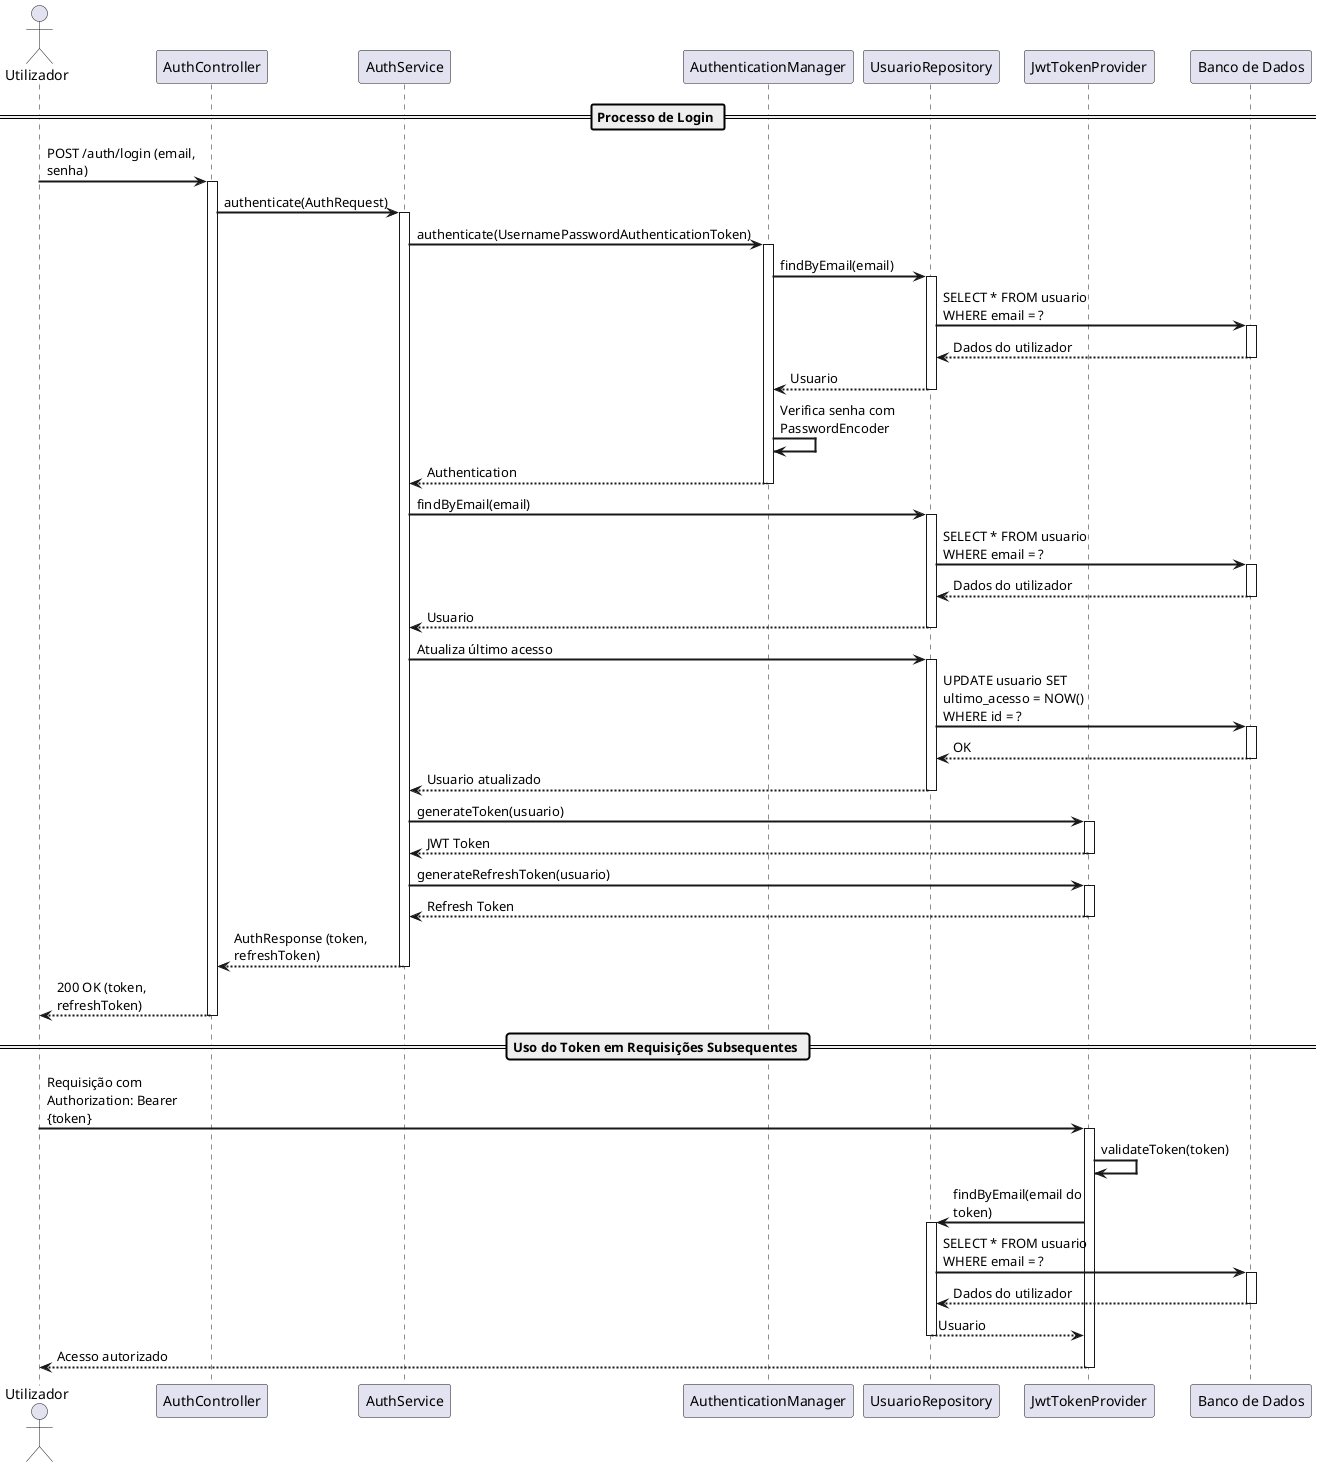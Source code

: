 @startuml Diagrama de Sequência - Processo de Autenticação
skinparam sequenceArrowThickness 2
skinparam roundcorner 5
skinparam maxmessagesize 160

actor "Utilizador" as user
participant "AuthController" as authCtrl
participant "AuthService" as authSrv
participant "AuthenticationManager" as authMgr
participant "UsuarioRepository" as userRepo
participant "JwtTokenProvider" as jwtProvider
participant "Banco de Dados" as db

== Processo de Login ==

user -> authCtrl : POST /auth/login (email, senha)
activate authCtrl

authCtrl -> authSrv : authenticate(AuthRequest)
activate authSrv

authSrv -> authMgr : authenticate(UsernamePasswordAuthenticationToken)
activate authMgr
authMgr -> userRepo : findByEmail(email)
activate userRepo
userRepo -> db : SELECT * FROM usuario WHERE email = ?
activate db
db --> userRepo : Dados do utilizador
deactivate db
userRepo --> authMgr : Usuario
deactivate userRepo

authMgr -> authMgr : Verifica senha com PasswordEncoder
authMgr --> authSrv : Authentication
deactivate authMgr

authSrv -> userRepo : findByEmail(email)
activate userRepo
userRepo -> db : SELECT * FROM usuario WHERE email = ?
activate db
db --> userRepo : Dados do utilizador
deactivate db
userRepo --> authSrv : Usuario
deactivate userRepo

authSrv -> userRepo : Atualiza último acesso
activate userRepo
userRepo -> db : UPDATE usuario SET ultimo_acesso = NOW() WHERE id = ?
activate db
db --> userRepo : OK
deactivate db
userRepo --> authSrv : Usuario atualizado
deactivate userRepo

authSrv -> jwtProvider : generateToken(usuario)
activate jwtProvider
jwtProvider --> authSrv : JWT Token
deactivate jwtProvider

authSrv -> jwtProvider : generateRefreshToken(usuario)
activate jwtProvider
jwtProvider --> authSrv : Refresh Token
deactivate jwtProvider

authSrv --> authCtrl : AuthResponse (token, refreshToken)
deactivate authSrv

authCtrl --> user : 200 OK (token, refreshToken)
deactivate authCtrl

== Uso do Token em Requisições Subsequentes ==

user -> jwtProvider : Requisição com Authorization: Bearer {token}
activate jwtProvider

jwtProvider -> jwtProvider : validateToken(token)
jwtProvider -> userRepo : findByEmail(email do token)
activate userRepo
userRepo -> db : SELECT * FROM usuario WHERE email = ?
activate db
db --> userRepo : Dados do utilizador
deactivate db
userRepo --> jwtProvider : Usuario
deactivate userRepo

jwtProvider --> user : Acesso autorizado
deactivate jwtProvider

@enduml